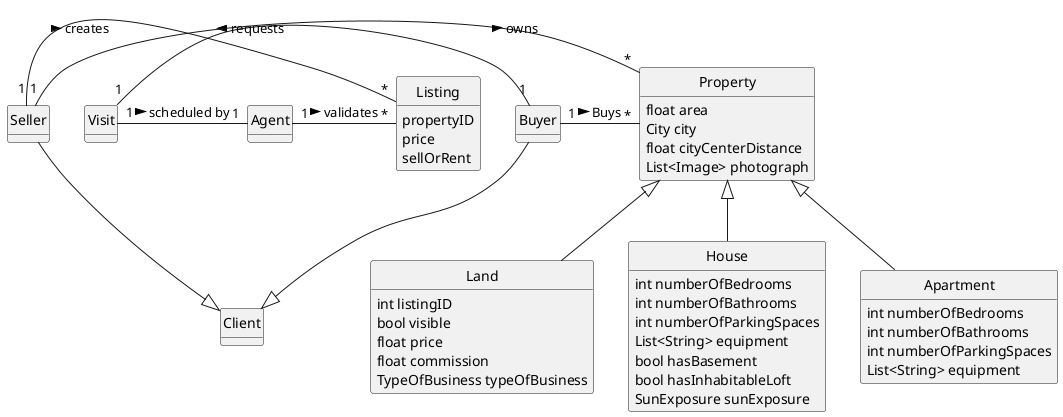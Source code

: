 @startuml
skinparam monochrome true
skinparam packageStyle rectangle
skinparam shadowing false

'left to right direction

skinparam classAttributeIconSize 0

hide circle
hide methods

'title Domain Model

'class Platform {
'  -description
'}

class Client {

}

class Seller {

}

class Buyer {
}
class Visit{

}
class Agent{

}

class Listing{
    propertyID
    price
    sellOrRent

}
class Property {
    float area
    City city
    float cityCenterDistance
    List<Image> photograph
}
class House {
     int numberOfBedrooms
     int numberOfBathrooms
     int numberOfParkingSpaces
     List<String> equipment
     bool hasBasement
     bool hasInhabitableLoft
     SunExposure sunExposure
}

class Apartment {
     int numberOfBedrooms
     int numberOfBathrooms
     int numberOfParkingSpaces
     List<String> equipment
}
class Land {
    int listingID
    bool visible
    float price
    float commission
    TypeOfBusiness typeOfBusiness
}

together {
Buyer --|> Client
Seller --|> Client
}
Buyer "1" - "*" Property: Buys >
Visit "1" - "1" Buyer: requests <
Visit "1" - "1" Agent: scheduled by >
Seller "1" - "*" Property: owns >
Seller "1" - "*" Listing: creates >
Agent "1" - "*" Listing: validates >

Property <|-- House
Property <|-- Apartment
Property <|-- Land

@enduml